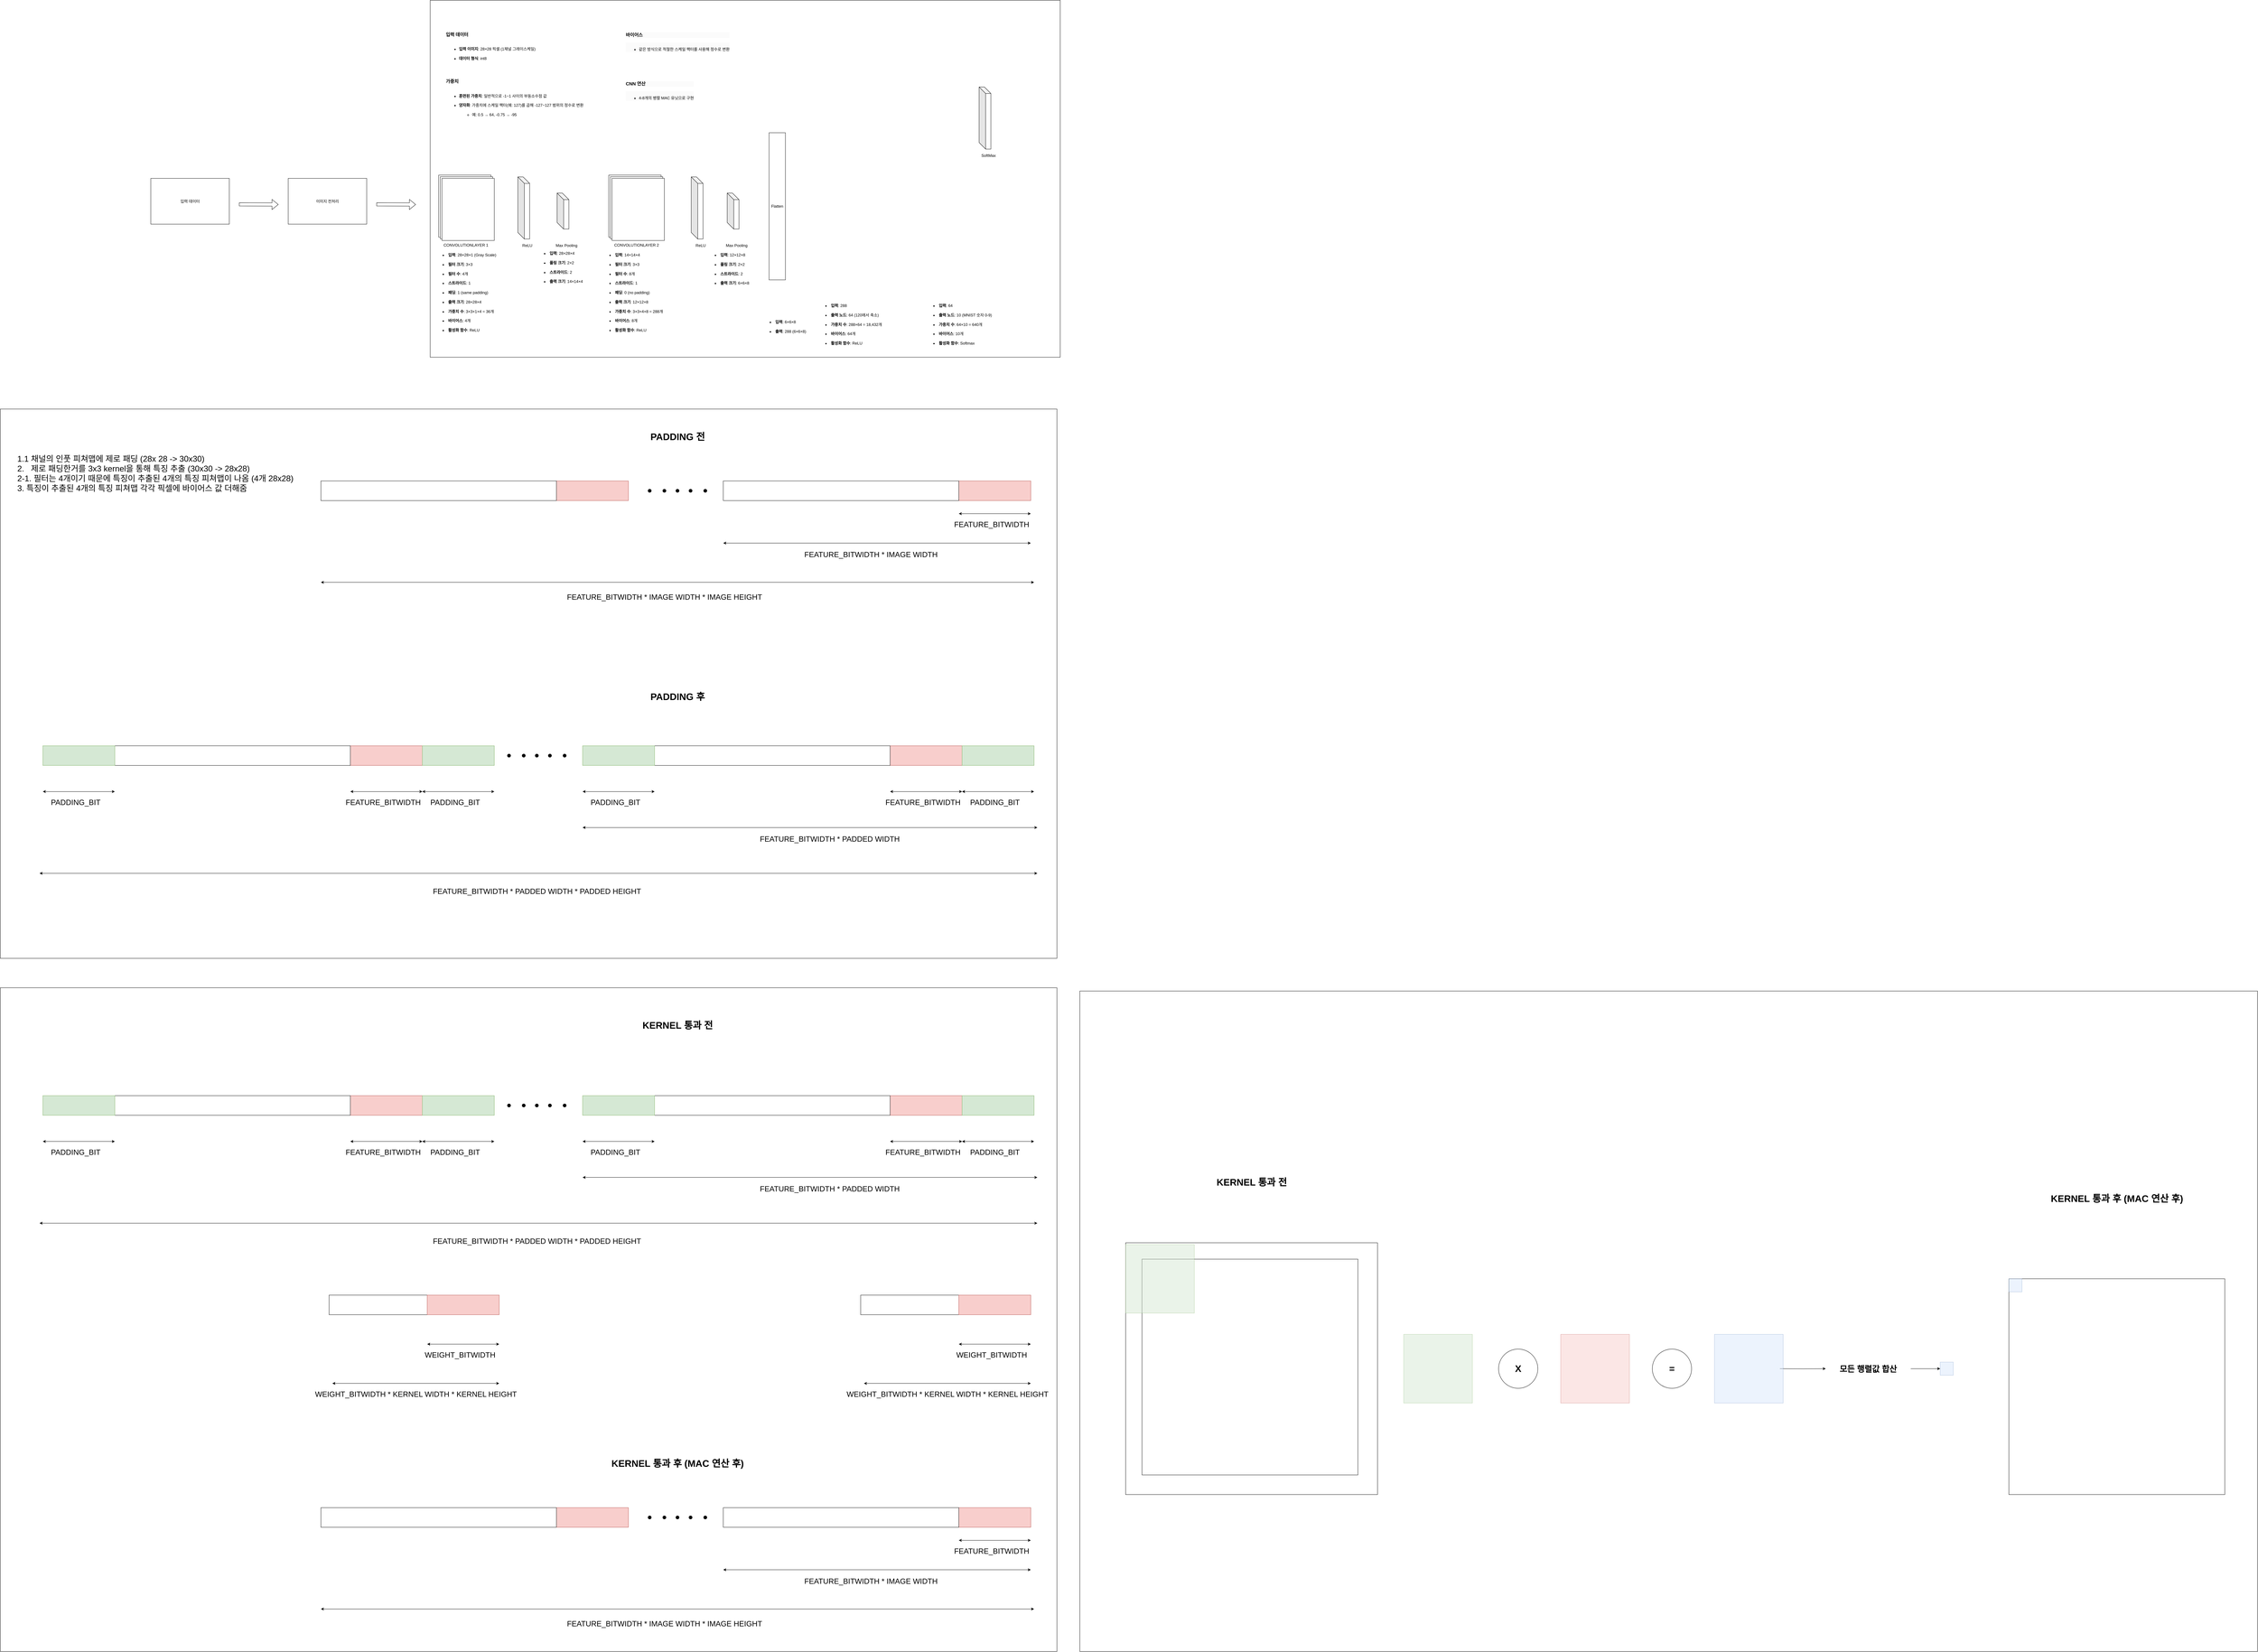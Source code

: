 <mxfile version="25.0.2">
  <diagram name="Page-1" id="093dSSntu1j6RhsCxNYZ">
    <mxGraphModel dx="-2520" dy="-1250" grid="1" gridSize="10" guides="1" tooltips="1" connect="1" arrows="1" fold="1" page="1" pageScale="1" pageWidth="850" pageHeight="1100" math="0" shadow="0">
      <root>
        <mxCell id="0" />
        <mxCell id="1" parent="0" />
        <mxCell id="ib-3SfKbLwfG-_x5PADm-135" value="" style="rounded=0;whiteSpace=wrap;html=1;" parent="1" vertex="1">
          <mxGeometry x="6470" y="6590" width="3230" height="2030" as="geometry" />
        </mxCell>
        <mxCell id="ib-3SfKbLwfG-_x5PADm-85" value="" style="rounded=0;whiteSpace=wrap;html=1;" parent="1" vertex="1">
          <mxGeometry x="9770" y="6600" width="3600" height="2020" as="geometry" />
        </mxCell>
        <mxCell id="ib-3SfKbLwfG-_x5PADm-63" value="" style="rounded=0;whiteSpace=wrap;html=1;" parent="1" vertex="1">
          <mxGeometry x="9910" y="7370" width="770" height="770" as="geometry" />
        </mxCell>
        <mxCell id="ib-3SfKbLwfG-_x5PADm-58" value="" style="rounded=0;whiteSpace=wrap;html=1;" parent="1" vertex="1">
          <mxGeometry x="6470" y="4820" width="3230" height="1680" as="geometry" />
        </mxCell>
        <mxCell id="MyXXM6wKa5X1oABOJZfT-1" value="" style="rounded=0;whiteSpace=wrap;html=1;" parent="1" vertex="1">
          <mxGeometry x="7784" y="3570" width="1926" height="1091.5" as="geometry" />
        </mxCell>
        <mxCell id="MyXXM6wKa5X1oABOJZfT-2" value="입력 데이터" style="rounded=0;whiteSpace=wrap;html=1;" parent="1" vertex="1">
          <mxGeometry x="6930" y="4114.5" width="240" height="140" as="geometry" />
        </mxCell>
        <mxCell id="MyXXM6wKa5X1oABOJZfT-3" value="" style="shape=flexArrow;endArrow=classic;html=1;rounded=0;" parent="1" edge="1">
          <mxGeometry width="50" height="50" relative="1" as="geometry">
            <mxPoint x="7200" y="4194" as="sourcePoint" />
            <mxPoint x="7320" y="4194.5" as="targetPoint" />
          </mxGeometry>
        </mxCell>
        <mxCell id="MyXXM6wKa5X1oABOJZfT-4" value="이미지 전처리" style="rounded=0;whiteSpace=wrap;html=1;" parent="1" vertex="1">
          <mxGeometry x="7350" y="4114.5" width="240" height="140" as="geometry" />
        </mxCell>
        <mxCell id="MyXXM6wKa5X1oABOJZfT-5" value="" style="shape=flexArrow;endArrow=classic;html=1;rounded=0;" parent="1" edge="1">
          <mxGeometry width="50" height="50" relative="1" as="geometry">
            <mxPoint x="7620" y="4194" as="sourcePoint" />
            <mxPoint x="7740" y="4194.5" as="targetPoint" />
          </mxGeometry>
        </mxCell>
        <mxCell id="MyXXM6wKa5X1oABOJZfT-6" value="CONVOLUTIONLAYER 1&amp;nbsp;" style="verticalLabelPosition=bottom;verticalAlign=top;html=1;shape=mxgraph.basic.layered_rect;dx=10;outlineConnect=0;whiteSpace=wrap;direction=west;" parent="1" vertex="1">
          <mxGeometry x="7810" y="4104.5" width="170" height="200" as="geometry" />
        </mxCell>
        <mxCell id="MyXXM6wKa5X1oABOJZfT-7" value="" style="shape=cube;whiteSpace=wrap;html=1;boundedLbl=1;backgroundOutline=1;darkOpacity=0.05;darkOpacity2=0.1;" parent="1" vertex="1">
          <mxGeometry x="8172" y="4159.5" width="36" height="110" as="geometry" />
        </mxCell>
        <mxCell id="MyXXM6wKa5X1oABOJZfT-8" value="Max Pooling" style="text;html=1;align=center;verticalAlign=middle;whiteSpace=wrap;rounded=0;" parent="1" vertex="1">
          <mxGeometry x="8160" y="4304.5" width="82" height="30" as="geometry" />
        </mxCell>
        <mxCell id="MyXXM6wKa5X1oABOJZfT-9" value="CONVOLUTIONLAYER 2" style="verticalLabelPosition=bottom;verticalAlign=top;html=1;shape=mxgraph.basic.layered_rect;dx=10;outlineConnect=0;whiteSpace=wrap;direction=west;" parent="1" vertex="1">
          <mxGeometry x="8330" y="4104.5" width="170" height="200" as="geometry" />
        </mxCell>
        <mxCell id="MyXXM6wKa5X1oABOJZfT-10" value="" style="shape=cube;whiteSpace=wrap;html=1;boundedLbl=1;backgroundOutline=1;darkOpacity=0.05;darkOpacity2=0.1;" parent="1" vertex="1">
          <mxGeometry x="8692" y="4159.5" width="36" height="110" as="geometry" />
        </mxCell>
        <mxCell id="MyXXM6wKa5X1oABOJZfT-11" value="Max Pooling" style="text;html=1;align=center;verticalAlign=middle;whiteSpace=wrap;rounded=0;" parent="1" vertex="1">
          <mxGeometry x="8680" y="4304.5" width="82" height="30" as="geometry" />
        </mxCell>
        <mxCell id="MyXXM6wKa5X1oABOJZfT-12" value="Flatten" style="rounded=0;whiteSpace=wrap;html=1;" parent="1" vertex="1">
          <mxGeometry x="8820" y="3975" width="50" height="450" as="geometry" />
        </mxCell>
        <mxCell id="MyXXM6wKa5X1oABOJZfT-13" value="" style="shape=cube;whiteSpace=wrap;html=1;boundedLbl=1;backgroundOutline=1;darkOpacity=0.05;darkOpacity2=0.1;" parent="1" vertex="1">
          <mxGeometry x="8052" y="4110" width="36" height="190" as="geometry" />
        </mxCell>
        <mxCell id="MyXXM6wKa5X1oABOJZfT-14" value="ReLU" style="text;html=1;align=center;verticalAlign=middle;whiteSpace=wrap;rounded=0;" parent="1" vertex="1">
          <mxGeometry x="8040" y="4304.5" width="82" height="30" as="geometry" />
        </mxCell>
        <mxCell id="MyXXM6wKa5X1oABOJZfT-15" value="" style="shape=cube;whiteSpace=wrap;html=1;boundedLbl=1;backgroundOutline=1;darkOpacity=0.05;darkOpacity2=0.1;" parent="1" vertex="1">
          <mxGeometry x="8582" y="4110" width="36" height="190" as="geometry" />
        </mxCell>
        <mxCell id="MyXXM6wKa5X1oABOJZfT-16" value="ReLU" style="text;html=1;align=center;verticalAlign=middle;whiteSpace=wrap;rounded=0;" parent="1" vertex="1">
          <mxGeometry x="8570" y="4304.5" width="82" height="30" as="geometry" />
        </mxCell>
        <mxCell id="MyXXM6wKa5X1oABOJZfT-17" value="" style="group" parent="1" vertex="1" connectable="0">
          <mxGeometry x="8950" y="3987" width="390.97" height="450" as="geometry" />
        </mxCell>
        <mxCell id="MyXXM6wKa5X1oABOJZfT-18" value="" style="shape=image;verticalLabelPosition=bottom;labelBackgroundColor=default;verticalAlign=top;aspect=fixed;imageAspect=0;image=https://i.sstatic.net/KvzJc.png;clipPath=inset(5.33% 47.36% 0% 0%);" parent="MyXXM6wKa5X1oABOJZfT-17" vertex="1">
          <mxGeometry width="217.593" height="443" as="geometry" />
        </mxCell>
        <mxCell id="MyXXM6wKa5X1oABOJZfT-19" value="" style="rounded=0;whiteSpace=wrap;html=1;strokeColor=none;" parent="MyXXM6wKa5X1oABOJZfT-17" vertex="1">
          <mxGeometry x="70" y="390" width="120" height="60" as="geometry" />
        </mxCell>
        <mxCell id="MyXXM6wKa5X1oABOJZfT-20" value="" style="rounded=0;whiteSpace=wrap;html=1;strokeColor=none;" parent="MyXXM6wKa5X1oABOJZfT-17" vertex="1">
          <mxGeometry x="210" y="343" width="120" height="60" as="geometry" />
        </mxCell>
        <mxCell id="MyXXM6wKa5X1oABOJZfT-21" value="&lt;li class=&quot;whitespace-normal break-words&quot;&gt;&lt;strong&gt;입력&lt;/strong&gt;: 28×28×1 (Gray Scale)&lt;/li&gt;&lt;br&gt;&lt;li class=&quot;whitespace-normal break-words&quot;&gt;&lt;strong&gt;필터 크기&lt;/strong&gt;: 3×3&amp;nbsp;&lt;/li&gt;&lt;br&gt;&lt;li class=&quot;whitespace-normal break-words&quot;&gt;&lt;strong&gt;필터 수&lt;/strong&gt;: 4개&amp;nbsp;&lt;/li&gt;&lt;br&gt;&lt;li class=&quot;whitespace-normal break-words&quot;&gt;&lt;strong&gt;스트라이드&lt;/strong&gt;: 1&lt;/li&gt;&lt;br&gt;&lt;li class=&quot;whitespace-normal break-words&quot;&gt;&lt;strong&gt;패딩&lt;/strong&gt;: 1 (same padding)&lt;/li&gt;&lt;br&gt;&lt;li class=&quot;whitespace-normal break-words&quot;&gt;&lt;strong&gt;출력 크기&lt;/strong&gt;: 28×28×4&lt;/li&gt;&lt;br&gt;&lt;li class=&quot;whitespace-normal break-words&quot;&gt;&lt;strong&gt;가중치 수&lt;/strong&gt;: 3×3×1×4 = 36개&lt;/li&gt;&lt;br&gt;&lt;li class=&quot;whitespace-normal break-words&quot;&gt;&lt;strong&gt;바이어스&lt;/strong&gt;: 4개&lt;/li&gt;&lt;br&gt;&lt;li class=&quot;whitespace-normal break-words&quot;&gt;&lt;strong&gt;활성화 함수&lt;/strong&gt;: ReLU&lt;/li&gt;" style="text;whiteSpace=wrap;html=1;" parent="1" vertex="1">
          <mxGeometry x="7820" y="4334.5" width="220" height="270" as="geometry" />
        </mxCell>
        <mxCell id="MyXXM6wKa5X1oABOJZfT-22" value="&lt;li class=&quot;whitespace-normal break-words&quot;&gt;&lt;strong&gt;입력&lt;/strong&gt;: 28×28×4&lt;/li&gt;&#xa;&lt;li class=&quot;whitespace-normal break-words&quot;&gt;&lt;strong&gt;풀링 크기&lt;/strong&gt;: 2×2&lt;/li&gt;&#xa;&lt;li class=&quot;whitespace-normal break-words&quot;&gt;&lt;strong&gt;스트라이드&lt;/strong&gt;: 2&lt;/li&gt;&#xa;&lt;li class=&quot;whitespace-normal break-words&quot;&gt;&lt;strong&gt;출력 크기&lt;/strong&gt;: 14×14×4&lt;/li&gt;" style="text;whiteSpace=wrap;html=1;" parent="1" vertex="1">
          <mxGeometry x="8130" y="4330" width="160" height="120" as="geometry" />
        </mxCell>
        <mxCell id="MyXXM6wKa5X1oABOJZfT-23" value="&lt;li class=&quot;whitespace-normal break-words&quot;&gt;&lt;strong&gt;입력&lt;/strong&gt;: 14×14×4&lt;/li&gt;&lt;br&gt;&lt;li class=&quot;whitespace-normal break-words&quot;&gt;&lt;strong&gt;필터 크기&lt;/strong&gt;: 3×3&lt;/li&gt;&lt;br&gt;&lt;li class=&quot;whitespace-normal break-words&quot;&gt;&lt;strong&gt;필터 수&lt;/strong&gt;: 8개&lt;/li&gt;&lt;br&gt;&lt;li class=&quot;whitespace-normal break-words&quot;&gt;&lt;strong&gt;스트라이드&lt;/strong&gt;: 1&lt;/li&gt;&lt;br&gt;&lt;li class=&quot;whitespace-normal break-words&quot;&gt;&lt;strong&gt;패딩&lt;/strong&gt;: 0 (no padding)&lt;/li&gt;&lt;br&gt;&lt;li class=&quot;whitespace-normal break-words&quot;&gt;&lt;strong&gt;출력 크기&lt;/strong&gt;: 12×12×8&lt;/li&gt;&lt;br&gt;&lt;li class=&quot;whitespace-normal break-words&quot;&gt;&lt;strong&gt;가중치 수&lt;/strong&gt;: 3×3×4×8 = 288개&lt;/li&gt;&lt;br&gt;&lt;li class=&quot;whitespace-normal break-words&quot;&gt;&lt;strong&gt;바이어스&lt;/strong&gt;: 8개&lt;/li&gt;&lt;br&gt;&lt;li class=&quot;whitespace-normal break-words&quot;&gt;&lt;strong&gt;활성화 함수&lt;/strong&gt;: ReLU&lt;/li&gt;" style="text;whiteSpace=wrap;html=1;" parent="1" vertex="1">
          <mxGeometry x="8330" y="4334.5" width="220" height="270" as="geometry" />
        </mxCell>
        <mxCell id="MyXXM6wKa5X1oABOJZfT-24" value="&lt;li class=&quot;whitespace-normal break-words&quot;&gt;&lt;strong&gt;입력&lt;/strong&gt;: 12×12×8&lt;/li&gt;&#xa;&lt;li class=&quot;whitespace-normal break-words&quot;&gt;&lt;strong&gt;풀링 크기&lt;/strong&gt;: 2×2&lt;/li&gt;&#xa;&lt;li class=&quot;whitespace-normal break-words&quot;&gt;&lt;strong&gt;스트라이드&lt;/strong&gt;: 2&lt;/li&gt;&#xa;&lt;li class=&quot;whitespace-normal break-words&quot;&gt;&lt;strong&gt;출력 크기&lt;/strong&gt;: 6×6×8&lt;/li&gt;" style="text;whiteSpace=wrap;html=1;" parent="1" vertex="1">
          <mxGeometry x="8652" y="4334.5" width="140" height="120" as="geometry" />
        </mxCell>
        <mxCell id="MyXXM6wKa5X1oABOJZfT-25" value="&lt;li class=&quot;whitespace-normal break-words&quot;&gt;&lt;strong&gt;입력&lt;/strong&gt;: 6×6×8&lt;/li&gt;&#xa;&lt;li class=&quot;whitespace-normal break-words&quot;&gt;&lt;strong&gt;출력&lt;/strong&gt;: 288 (6×6×8)&lt;/li&gt;" style="text;whiteSpace=wrap;html=1;" parent="1" vertex="1">
          <mxGeometry x="8820" y="4540" width="150" height="70" as="geometry" />
        </mxCell>
        <mxCell id="MyXXM6wKa5X1oABOJZfT-26" value="&lt;li class=&quot;whitespace-normal break-words&quot;&gt;&lt;strong&gt;입력&lt;/strong&gt;: 288&lt;/li&gt;&#xa;&lt;li class=&quot;whitespace-normal break-words&quot;&gt;&lt;strong&gt;출력 노드&lt;/strong&gt;: 64 (120에서 축소)&lt;/li&gt;&#xa;&lt;li class=&quot;whitespace-normal break-words&quot;&gt;&lt;strong&gt;가중치 수&lt;/strong&gt;: 288×64 = 18,432개&lt;/li&gt;&#xa;&lt;li class=&quot;whitespace-normal break-words&quot;&gt;&lt;strong&gt;바이어스&lt;/strong&gt;: 64개&lt;/li&gt;&#xa;&lt;li class=&quot;whitespace-normal break-words&quot;&gt;&lt;strong&gt;활성화 함수&lt;/strong&gt;: ReLU&lt;/li&gt;" style="text;whiteSpace=wrap;html=1;" parent="1" vertex="1">
          <mxGeometry x="8990" y="4490" width="210" height="150" as="geometry" />
        </mxCell>
        <mxCell id="MyXXM6wKa5X1oABOJZfT-27" value="" style="group" parent="1" vertex="1" connectable="0">
          <mxGeometry x="9330" y="3987" width="390.97" height="450" as="geometry" />
        </mxCell>
        <mxCell id="MyXXM6wKa5X1oABOJZfT-28" value="" style="shape=image;verticalLabelPosition=bottom;labelBackgroundColor=default;verticalAlign=top;aspect=fixed;imageAspect=0;image=https://i.sstatic.net/KvzJc.png;clipPath=inset(5.67% 0% 0% 43.21%);" parent="MyXXM6wKa5X1oABOJZfT-27" vertex="1">
          <mxGeometry width="235.597" height="443" as="geometry" />
        </mxCell>
        <mxCell id="MyXXM6wKa5X1oABOJZfT-29" value="" style="rounded=0;whiteSpace=wrap;html=1;strokeColor=none;" parent="MyXXM6wKa5X1oABOJZfT-27" vertex="1">
          <mxGeometry x="-10" y="390" width="120" height="60" as="geometry" />
        </mxCell>
        <mxCell id="MyXXM6wKa5X1oABOJZfT-30" value="" style="rounded=0;whiteSpace=wrap;html=1;strokeColor=none;" parent="MyXXM6wKa5X1oABOJZfT-27" vertex="1">
          <mxGeometry x="210" y="343" width="120" height="60" as="geometry" />
        </mxCell>
        <mxCell id="MyXXM6wKa5X1oABOJZfT-31" value="" style="rounded=0;whiteSpace=wrap;html=1;strokeColor=none;" parent="MyXXM6wKa5X1oABOJZfT-27" vertex="1">
          <mxGeometry x="30" y="343" width="120" height="60" as="geometry" />
        </mxCell>
        <mxCell id="MyXXM6wKa5X1oABOJZfT-32" value="&lt;li class=&quot;whitespace-normal break-words&quot;&gt;&lt;strong&gt;입력&lt;/strong&gt;: 64&lt;/li&gt;&#xa;&lt;li class=&quot;whitespace-normal break-words&quot;&gt;&lt;strong&gt;출력 노드&lt;/strong&gt;: 10 (MNIST 숫자 0-9)&lt;/li&gt;&#xa;&lt;li class=&quot;whitespace-normal break-words&quot;&gt;&lt;strong&gt;가중치 수&lt;/strong&gt;: 64×10 = 640개&lt;/li&gt;&#xa;&lt;li class=&quot;whitespace-normal break-words&quot;&gt;&lt;strong&gt;바이어스&lt;/strong&gt;: 10개&lt;/li&gt;&#xa;&lt;li class=&quot;whitespace-normal break-words&quot;&gt;&lt;strong&gt;활성화 함수&lt;/strong&gt;: Softmax&lt;/li&gt;" style="text;whiteSpace=wrap;html=1;" parent="1" vertex="1">
          <mxGeometry x="9320" y="4490" width="220" height="150" as="geometry" />
        </mxCell>
        <mxCell id="MyXXM6wKa5X1oABOJZfT-33" value="&lt;h3 class=&quot;text-lg font-bold text-text-200 mt-1 -mb-1.5&quot;&gt;입력 데이터&lt;/h3&gt;&lt;ul class=&quot;[&amp;amp;:not(:last-child)_ul]:pb-1 [&amp;amp;:not(:last-child)_ol]:pb-1 list-disc space-y-1.5 pl-7&quot; depth=&quot;0&quot;&gt;&lt;br&gt;&lt;li class=&quot;whitespace-normal break-words&quot;&gt;&lt;strong&gt;입력 이미지&lt;/strong&gt;: 28×28 픽셀 (1채널 그레이스케일)&lt;/li&gt;&lt;br&gt;&lt;li class=&quot;whitespace-normal break-words&quot;&gt;&lt;strong&gt;데이터 형식&lt;/strong&gt;: int8&lt;/li&gt;&lt;br&gt;&lt;/ul&gt;&lt;br&gt;&lt;h3 class=&quot;text-lg font-bold text-text-200 mt-1 -mb-1.5&quot;&gt;가중치&lt;/h3&gt;&lt;ul class=&quot;[&amp;amp;:not(:last-child)_ul]:pb-1 [&amp;amp;:not(:last-child)_ol]:pb-1 list-disc space-y-1.5 pl-7&quot; depth=&quot;0&quot;&gt;&lt;br&gt;&lt;li class=&quot;whitespace-normal break-words&quot;&gt;&lt;strong&gt;훈련된 가중치&lt;/strong&gt;: 일반적으로 -1~1 사이의 부동소수점 값&lt;/li&gt;&lt;br&gt;&lt;li class=&quot;whitespace-normal break-words&quot;&gt;&lt;strong&gt;양자화&lt;/strong&gt;: 가중치에 스케일 팩터(예: 127)를 곱해 -127~127 범위의 정수로 변환&lt;br&gt;&lt;ul class=&quot;[&amp;amp;:not(:last-child)_ul]:pb-1 [&amp;amp;:not(:last-child)_ol]:pb-1 list-disc space-y-1.5 pl-7&quot; depth=&quot;1&quot;&gt;&lt;br&gt;&lt;li class=&quot;whitespace-normal break-words&quot;&gt;예: 0.5 → 64, -0.75 → -95&lt;/li&gt;&lt;br&gt;&lt;/ul&gt;&lt;br&gt;&lt;/li&gt;&lt;br&gt;&lt;/ul&gt;&lt;br&gt;&lt;h3 class=&quot;text-lg font-bold text-text-200 mt-1 -mb-1.5&quot;&gt;&lt;br&gt;&lt;/h3&gt;" style="text;whiteSpace=wrap;html=1;" parent="1" vertex="1">
          <mxGeometry x="7830" y="3645.75" width="480" height="590" as="geometry" />
        </mxCell>
        <mxCell id="MyXXM6wKa5X1oABOJZfT-34" value="&lt;h3 class=&quot;text-lg font-bold text-text-200 mt-1 -mb-1.5&quot; style=&quot;forced-color-adjust: none; color: rgb(0, 0, 0); font-family: Helvetica; font-style: normal; font-variant-ligatures: normal; font-variant-caps: normal; letter-spacing: normal; orphans: 2; text-align: left; text-indent: 0px; text-transform: none; widows: 2; word-spacing: 0px; -webkit-text-stroke-width: 0px; white-space: normal; background-color: rgb(251, 251, 251); text-decoration-thickness: initial; text-decoration-style: initial; text-decoration-color: initial;&quot;&gt;바이어스&lt;/h3&gt;&lt;ul depth=&quot;0&quot; class=&quot;[&amp;amp;:not(:last-child)_ul]:pb-1 [&amp;amp;:not(:last-child)_ol]:pb-1 list-disc space-y-1.5 pl-7&quot; style=&quot;forced-color-adjust: none; color: rgb(0, 0, 0); font-family: Helvetica; font-size: 12px; font-style: normal; font-variant-ligatures: normal; font-variant-caps: normal; font-weight: 400; letter-spacing: normal; orphans: 2; text-align: left; text-indent: 0px; text-transform: none; widows: 2; word-spacing: 0px; -webkit-text-stroke-width: 0px; white-space: normal; background-color: rgb(251, 251, 251); text-decoration-thickness: initial; text-decoration-style: initial; text-decoration-color: initial;&quot;&gt;&lt;br style=&quot;forced-color-adjust: none;&quot;&gt;&lt;li class=&quot;whitespace-normal break-words&quot; style=&quot;forced-color-adjust: none;&quot;&gt;같은 방식으로 적절한 스케일 팩터를 사용해 정수로 변환&lt;/li&gt;&lt;/ul&gt;" style="text;whiteSpace=wrap;html=1;" parent="1" vertex="1">
          <mxGeometry x="8380" y="3647.25" width="370" height="140" as="geometry" />
        </mxCell>
        <mxCell id="MyXXM6wKa5X1oABOJZfT-35" value="&lt;h3 class=&quot;text-lg font-bold text-text-200 mt-1 -mb-1.5&quot; style=&quot;forced-color-adjust: none; color: rgb(0, 0, 0); font-family: Helvetica; font-style: normal; font-variant-ligatures: normal; font-variant-caps: normal; letter-spacing: normal; orphans: 2; text-align: left; text-indent: 0px; text-transform: none; widows: 2; word-spacing: 0px; -webkit-text-stroke-width: 0px; white-space: normal; background-color: rgb(251, 251, 251); text-decoration-thickness: initial; text-decoration-style: initial; text-decoration-color: initial;&quot;&gt;CNN 연산&lt;/h3&gt;&lt;ul depth=&quot;0&quot; class=&quot;[&amp;amp;:not(:last-child)_ul]:pb-1 [&amp;amp;:not(:last-child)_ol]:pb-1 list-disc space-y-1.5 pl-7&quot; style=&quot;forced-color-adjust: none; color: rgb(0, 0, 0); font-family: Helvetica; font-size: 12px; font-style: normal; font-variant-ligatures: normal; font-variant-caps: normal; font-weight: 400; letter-spacing: normal; orphans: 2; text-align: left; text-indent: 0px; text-transform: none; widows: 2; word-spacing: 0px; -webkit-text-stroke-width: 0px; white-space: normal; background-color: rgb(251, 251, 251); text-decoration-thickness: initial; text-decoration-style: initial; text-decoration-color: initial;&quot;&gt;&lt;br style=&quot;forced-color-adjust: none;&quot;&gt;&lt;li class=&quot;whitespace-normal break-words&quot; style=&quot;forced-color-adjust: none;&quot;&gt;4-8개의 병렬 MAC 유닛으로 구현&lt;/li&gt;&lt;/ul&gt;" style="text;whiteSpace=wrap;html=1;" parent="1" vertex="1">
          <mxGeometry x="8380" y="3795.75" width="370" height="140" as="geometry" />
        </mxCell>
        <mxCell id="MyXXM6wKa5X1oABOJZfT-36" value="" style="shape=cube;whiteSpace=wrap;html=1;boundedLbl=1;backgroundOutline=1;darkOpacity=0.05;darkOpacity2=0.1;" parent="1" vertex="1">
          <mxGeometry x="9462" y="3835" width="36" height="190" as="geometry" />
        </mxCell>
        <mxCell id="MyXXM6wKa5X1oABOJZfT-37" value="SoftMax" style="text;html=1;align=center;verticalAlign=middle;whiteSpace=wrap;rounded=0;" parent="1" vertex="1">
          <mxGeometry x="9450" y="4029.5" width="82" height="30" as="geometry" />
        </mxCell>
        <mxCell id="ib-3SfKbLwfG-_x5PADm-1" value="" style="rounded=0;whiteSpace=wrap;html=1;fillColor=#f8cecc;strokeColor=#b85450;fontSize=17;" parent="1" vertex="1">
          <mxGeometry x="9400" y="5040" width="220" height="60" as="geometry" />
        </mxCell>
        <mxCell id="ib-3SfKbLwfG-_x5PADm-3" value="" style="rounded=0;whiteSpace=wrap;html=1;fontSize=17;" parent="1" vertex="1">
          <mxGeometry x="8680" y="5040" width="720" height="60" as="geometry" />
        </mxCell>
        <mxCell id="ib-3SfKbLwfG-_x5PADm-4" value="" style="endArrow=classic;startArrow=classic;html=1;rounded=0;fontSize=23;" parent="1" edge="1">
          <mxGeometry width="50" height="50" relative="1" as="geometry">
            <mxPoint x="9400" y="5140" as="sourcePoint" />
            <mxPoint x="9620" y="5140" as="targetPoint" />
          </mxGeometry>
        </mxCell>
        <mxCell id="ib-3SfKbLwfG-_x5PADm-6" value="FEATURE_BITWIDTH" style="text;html=1;align=center;verticalAlign=middle;resizable=0;points=[];autosize=1;strokeColor=none;fillColor=none;fontSize=23;" parent="1" vertex="1">
          <mxGeometry x="9375" y="5153" width="250" height="40" as="geometry" />
        </mxCell>
        <mxCell id="ib-3SfKbLwfG-_x5PADm-7" value="" style="endArrow=classic;startArrow=classic;html=1;rounded=0;fontSize=23;" parent="1" edge="1">
          <mxGeometry width="50" height="50" relative="1" as="geometry">
            <mxPoint x="8680" y="5230" as="sourcePoint" />
            <mxPoint x="9620" y="5230" as="targetPoint" />
          </mxGeometry>
        </mxCell>
        <mxCell id="ib-3SfKbLwfG-_x5PADm-8" value="FEATURE_BITWIDTH * IMAGE WIDTH" style="text;html=1;align=center;verticalAlign=middle;resizable=0;points=[];autosize=1;strokeColor=none;fillColor=none;fontSize=23;" parent="1" vertex="1">
          <mxGeometry x="8916" y="5245" width="430" height="40" as="geometry" />
        </mxCell>
        <mxCell id="ib-3SfKbLwfG-_x5PADm-11" value="" style="rounded=0;whiteSpace=wrap;html=1;fillColor=#f8cecc;strokeColor=#b85450;fontSize=17;" parent="1" vertex="1">
          <mxGeometry x="8170" y="5040" width="220" height="60" as="geometry" />
        </mxCell>
        <mxCell id="ib-3SfKbLwfG-_x5PADm-12" value="" style="rounded=0;whiteSpace=wrap;html=1;fontSize=17;" parent="1" vertex="1">
          <mxGeometry x="7450" y="5040" width="720" height="60" as="geometry" />
        </mxCell>
        <mxCell id="ib-3SfKbLwfG-_x5PADm-21" value="" style="group;fillColor=default;fontSize=17;" parent="1" vertex="1" connectable="0">
          <mxGeometry x="8450" y="5065" width="180" height="10" as="geometry" />
        </mxCell>
        <mxCell id="ib-3SfKbLwfG-_x5PADm-13" value="" style="ellipse;whiteSpace=wrap;html=1;aspect=fixed;fillColor=#000000;fontSize=17;" parent="ib-3SfKbLwfG-_x5PADm-21" vertex="1">
          <mxGeometry width="10" height="10" as="geometry" />
        </mxCell>
        <mxCell id="ib-3SfKbLwfG-_x5PADm-14" value="" style="ellipse;whiteSpace=wrap;html=1;aspect=fixed;fillColor=#000000;fontSize=17;" parent="ib-3SfKbLwfG-_x5PADm-21" vertex="1">
          <mxGeometry x="45" width="10" height="10" as="geometry" />
        </mxCell>
        <mxCell id="ib-3SfKbLwfG-_x5PADm-15" value="" style="ellipse;whiteSpace=wrap;html=1;aspect=fixed;fillColor=#000000;fontSize=17;" parent="ib-3SfKbLwfG-_x5PADm-21" vertex="1">
          <mxGeometry x="85" width="10" height="10" as="geometry" />
        </mxCell>
        <mxCell id="ib-3SfKbLwfG-_x5PADm-18" value="" style="ellipse;whiteSpace=wrap;html=1;aspect=fixed;fillColor=#000000;fontSize=17;" parent="ib-3SfKbLwfG-_x5PADm-21" vertex="1">
          <mxGeometry x="125" width="10" height="10" as="geometry" />
        </mxCell>
        <mxCell id="ib-3SfKbLwfG-_x5PADm-19" value="" style="ellipse;whiteSpace=wrap;html=1;aspect=fixed;fillColor=#000000;fontSize=17;" parent="ib-3SfKbLwfG-_x5PADm-21" vertex="1">
          <mxGeometry x="170" width="10" height="10" as="geometry" />
        </mxCell>
        <mxCell id="ib-3SfKbLwfG-_x5PADm-22" value="" style="endArrow=classic;startArrow=classic;html=1;rounded=0;fontSize=23;" parent="1" edge="1">
          <mxGeometry width="50" height="50" relative="1" as="geometry">
            <mxPoint x="7450" y="5350" as="sourcePoint" />
            <mxPoint x="9630" y="5350" as="targetPoint" />
          </mxGeometry>
        </mxCell>
        <mxCell id="ib-3SfKbLwfG-_x5PADm-23" value="FEATURE_BITWIDTH * IMAGE WIDTH * IMAGE HEIGHT" style="text;html=1;align=center;verticalAlign=middle;resizable=0;points=[];autosize=1;strokeColor=none;fillColor=none;fontSize=23;" parent="1" vertex="1">
          <mxGeometry x="8190" y="5375" width="620" height="40" as="geometry" />
        </mxCell>
        <mxCell id="ib-3SfKbLwfG-_x5PADm-24" value="" style="rounded=0;whiteSpace=wrap;html=1;fillColor=#f8cecc;strokeColor=#b85450;fontSize=23;" parent="1" vertex="1">
          <mxGeometry x="9190" y="5850" width="220" height="60" as="geometry" />
        </mxCell>
        <mxCell id="ib-3SfKbLwfG-_x5PADm-25" value="" style="rounded=0;whiteSpace=wrap;html=1;fontSize=23;" parent="1" vertex="1">
          <mxGeometry x="8470" y="5850" width="720" height="60" as="geometry" />
        </mxCell>
        <mxCell id="ib-3SfKbLwfG-_x5PADm-28" value="" style="group;fillColor=default;fontSize=23;" parent="1" vertex="1" connectable="0">
          <mxGeometry x="8020" y="5875" width="180" height="10" as="geometry" />
        </mxCell>
        <mxCell id="ib-3SfKbLwfG-_x5PADm-29" value="" style="ellipse;whiteSpace=wrap;html=1;aspect=fixed;fillColor=#000000;fontSize=23;" parent="ib-3SfKbLwfG-_x5PADm-28" vertex="1">
          <mxGeometry width="10" height="10" as="geometry" />
        </mxCell>
        <mxCell id="ib-3SfKbLwfG-_x5PADm-30" value="" style="ellipse;whiteSpace=wrap;html=1;aspect=fixed;fillColor=#000000;fontSize=23;" parent="ib-3SfKbLwfG-_x5PADm-28" vertex="1">
          <mxGeometry x="45" width="10" height="10" as="geometry" />
        </mxCell>
        <mxCell id="ib-3SfKbLwfG-_x5PADm-31" value="" style="ellipse;whiteSpace=wrap;html=1;aspect=fixed;fillColor=#000000;fontSize=23;" parent="ib-3SfKbLwfG-_x5PADm-28" vertex="1">
          <mxGeometry x="85" width="10" height="10" as="geometry" />
        </mxCell>
        <mxCell id="ib-3SfKbLwfG-_x5PADm-32" value="" style="ellipse;whiteSpace=wrap;html=1;aspect=fixed;fillColor=#000000;fontSize=23;" parent="ib-3SfKbLwfG-_x5PADm-28" vertex="1">
          <mxGeometry x="125" width="10" height="10" as="geometry" />
        </mxCell>
        <mxCell id="ib-3SfKbLwfG-_x5PADm-33" value="" style="ellipse;whiteSpace=wrap;html=1;aspect=fixed;fillColor=#000000;fontSize=23;" parent="ib-3SfKbLwfG-_x5PADm-28" vertex="1">
          <mxGeometry x="170" width="10" height="10" as="geometry" />
        </mxCell>
        <mxCell id="ib-3SfKbLwfG-_x5PADm-34" value="" style="rounded=0;whiteSpace=wrap;html=1;fillColor=#d5e8d4;strokeColor=#82b366;fontSize=23;" parent="1" vertex="1">
          <mxGeometry x="9410" y="5850" width="220" height="60" as="geometry" />
        </mxCell>
        <mxCell id="ib-3SfKbLwfG-_x5PADm-35" value="" style="rounded=0;whiteSpace=wrap;html=1;fillColor=#d5e8d4;strokeColor=#82b366;fontSize=23;" parent="1" vertex="1">
          <mxGeometry x="8250" y="5850" width="220" height="60" as="geometry" />
        </mxCell>
        <mxCell id="ib-3SfKbLwfG-_x5PADm-38" value="" style="endArrow=classic;startArrow=classic;html=1;rounded=0;fontSize=23;" parent="1" edge="1">
          <mxGeometry width="50" height="50" relative="1" as="geometry">
            <mxPoint x="9410" y="5990" as="sourcePoint" />
            <mxPoint x="9630" y="5990" as="targetPoint" />
          </mxGeometry>
        </mxCell>
        <mxCell id="ib-3SfKbLwfG-_x5PADm-39" value="PADDING_BIT" style="text;html=1;align=center;verticalAlign=middle;resizable=0;points=[];autosize=1;strokeColor=none;fillColor=none;fontSize=23;" parent="1" vertex="1">
          <mxGeometry x="9420" y="6003" width="180" height="40" as="geometry" />
        </mxCell>
        <mxCell id="ib-3SfKbLwfG-_x5PADm-40" value="" style="endArrow=classic;startArrow=classic;html=1;rounded=0;fontSize=23;" parent="1" edge="1">
          <mxGeometry width="50" height="50" relative="1" as="geometry">
            <mxPoint x="9190" y="5990" as="sourcePoint" />
            <mxPoint x="9410" y="5990" as="targetPoint" />
          </mxGeometry>
        </mxCell>
        <mxCell id="ib-3SfKbLwfG-_x5PADm-41" value="FEATURE_BITWIDTH" style="text;html=1;align=center;verticalAlign=middle;resizable=0;points=[];autosize=1;strokeColor=none;fillColor=none;fontSize=23;" parent="1" vertex="1">
          <mxGeometry x="9165" y="6003" width="250" height="40" as="geometry" />
        </mxCell>
        <mxCell id="ib-3SfKbLwfG-_x5PADm-42" value="PADDING_BIT" style="text;html=1;align=center;verticalAlign=middle;resizable=0;points=[];autosize=1;strokeColor=none;fillColor=none;fontSize=23;" parent="1" vertex="1">
          <mxGeometry x="8260" y="6003" width="180" height="40" as="geometry" />
        </mxCell>
        <mxCell id="ib-3SfKbLwfG-_x5PADm-43" value="" style="endArrow=classic;startArrow=classic;html=1;rounded=0;fontSize=23;" parent="1" edge="1">
          <mxGeometry width="50" height="50" relative="1" as="geometry">
            <mxPoint x="8250" y="5990" as="sourcePoint" />
            <mxPoint x="8470" y="5990" as="targetPoint" />
          </mxGeometry>
        </mxCell>
        <mxCell id="ib-3SfKbLwfG-_x5PADm-44" value="" style="rounded=0;whiteSpace=wrap;html=1;fillColor=#f8cecc;strokeColor=#b85450;fontSize=23;" parent="1" vertex="1">
          <mxGeometry x="7540" y="5850" width="220" height="60" as="geometry" />
        </mxCell>
        <mxCell id="ib-3SfKbLwfG-_x5PADm-45" value="" style="rounded=0;whiteSpace=wrap;html=1;fontSize=23;" parent="1" vertex="1">
          <mxGeometry x="6820" y="5850" width="720" height="60" as="geometry" />
        </mxCell>
        <mxCell id="ib-3SfKbLwfG-_x5PADm-46" value="" style="rounded=0;whiteSpace=wrap;html=1;fillColor=#d5e8d4;strokeColor=#82b366;fontSize=23;" parent="1" vertex="1">
          <mxGeometry x="7760" y="5850" width="220" height="60" as="geometry" />
        </mxCell>
        <mxCell id="ib-3SfKbLwfG-_x5PADm-47" value="" style="rounded=0;whiteSpace=wrap;html=1;fillColor=#d5e8d4;strokeColor=#82b366;fontSize=23;" parent="1" vertex="1">
          <mxGeometry x="6600" y="5850" width="220" height="60" as="geometry" />
        </mxCell>
        <mxCell id="ib-3SfKbLwfG-_x5PADm-48" value="" style="endArrow=classic;startArrow=classic;html=1;rounded=0;fontSize=23;" parent="1" edge="1">
          <mxGeometry width="50" height="50" relative="1" as="geometry">
            <mxPoint x="7760" y="5990" as="sourcePoint" />
            <mxPoint x="7980" y="5990" as="targetPoint" />
          </mxGeometry>
        </mxCell>
        <mxCell id="ib-3SfKbLwfG-_x5PADm-49" value="PADDING_BIT" style="text;html=1;align=center;verticalAlign=middle;resizable=0;points=[];autosize=1;strokeColor=none;fillColor=none;fontSize=23;" parent="1" vertex="1">
          <mxGeometry x="7770" y="6003" width="180" height="40" as="geometry" />
        </mxCell>
        <mxCell id="ib-3SfKbLwfG-_x5PADm-50" value="" style="endArrow=classic;startArrow=classic;html=1;rounded=0;fontSize=23;" parent="1" edge="1">
          <mxGeometry width="50" height="50" relative="1" as="geometry">
            <mxPoint x="7540" y="5990" as="sourcePoint" />
            <mxPoint x="7760" y="5990" as="targetPoint" />
          </mxGeometry>
        </mxCell>
        <mxCell id="ib-3SfKbLwfG-_x5PADm-51" value="FEATURE_BITWIDTH" style="text;html=1;align=center;verticalAlign=middle;resizable=0;points=[];autosize=1;strokeColor=none;fillColor=none;fontSize=23;" parent="1" vertex="1">
          <mxGeometry x="7515" y="6003" width="250" height="40" as="geometry" />
        </mxCell>
        <mxCell id="ib-3SfKbLwfG-_x5PADm-52" value="PADDING_BIT" style="text;html=1;align=center;verticalAlign=middle;resizable=0;points=[];autosize=1;strokeColor=none;fillColor=none;fontSize=23;" parent="1" vertex="1">
          <mxGeometry x="6610" y="6003" width="180" height="40" as="geometry" />
        </mxCell>
        <mxCell id="ib-3SfKbLwfG-_x5PADm-53" value="" style="endArrow=classic;startArrow=classic;html=1;rounded=0;fontSize=23;" parent="1" edge="1">
          <mxGeometry width="50" height="50" relative="1" as="geometry">
            <mxPoint x="6600" y="5990" as="sourcePoint" />
            <mxPoint x="6820" y="5990" as="targetPoint" />
          </mxGeometry>
        </mxCell>
        <mxCell id="ib-3SfKbLwfG-_x5PADm-54" value="" style="endArrow=classic;startArrow=classic;html=1;rounded=0;fontSize=23;" parent="1" edge="1">
          <mxGeometry width="50" height="50" relative="1" as="geometry">
            <mxPoint x="8250" y="6100" as="sourcePoint" />
            <mxPoint x="9640" y="6100" as="targetPoint" />
          </mxGeometry>
        </mxCell>
        <mxCell id="ib-3SfKbLwfG-_x5PADm-55" value="FEATURE_BITWIDTH * PADDED WIDTH" style="text;html=1;align=center;verticalAlign=middle;resizable=0;points=[];autosize=1;strokeColor=none;fillColor=none;fontSize=23;" parent="1" vertex="1">
          <mxGeometry x="8780" y="6115" width="450" height="40" as="geometry" />
        </mxCell>
        <mxCell id="ib-3SfKbLwfG-_x5PADm-56" value="FEATURE_BITWIDTH * PADDED WIDTH * PADDED HEIGHT" style="text;html=1;align=center;verticalAlign=middle;resizable=0;points=[];autosize=1;strokeColor=none;fillColor=none;fontSize=23;" parent="1" vertex="1">
          <mxGeometry x="7780" y="6275" width="660" height="40" as="geometry" />
        </mxCell>
        <mxCell id="ib-3SfKbLwfG-_x5PADm-57" value="" style="endArrow=classic;startArrow=classic;html=1;rounded=0;fontSize=23;" parent="1" edge="1">
          <mxGeometry width="50" height="50" relative="1" as="geometry">
            <mxPoint x="6590" y="6240" as="sourcePoint" />
            <mxPoint x="9640" y="6240" as="targetPoint" />
          </mxGeometry>
        </mxCell>
        <mxCell id="ib-3SfKbLwfG-_x5PADm-59" value="&lt;span&gt;&lt;font&gt;PADDING 전&lt;/font&gt;&lt;/span&gt;" style="text;html=1;align=center;verticalAlign=middle;resizable=0;points=[];autosize=1;strokeColor=none;fillColor=none;fontSize=29;fontStyle=1" parent="1" vertex="1">
          <mxGeometry x="8445" y="4880" width="190" height="50" as="geometry" />
        </mxCell>
        <mxCell id="ib-3SfKbLwfG-_x5PADm-60" value="&lt;span&gt;&lt;font&gt;PADDING 후&lt;/font&gt;&lt;/span&gt;" style="text;html=1;align=center;verticalAlign=middle;resizable=0;points=[];autosize=1;strokeColor=none;fillColor=none;fontSize=29;fontStyle=1" parent="1" vertex="1">
          <mxGeometry x="8445" y="5675" width="190" height="50" as="geometry" />
        </mxCell>
        <mxCell id="ib-3SfKbLwfG-_x5PADm-61" value="" style="rounded=0;whiteSpace=wrap;html=1;" parent="1" vertex="1">
          <mxGeometry x="9960" y="7420" width="660" height="660" as="geometry" />
        </mxCell>
        <mxCell id="ib-3SfKbLwfG-_x5PADm-64" value="" style="rounded=0;whiteSpace=wrap;html=1;glass=0;opacity=50;fillColor=#d5e8d4;strokeColor=#82b366;" parent="1" vertex="1">
          <mxGeometry x="9910" y="7375" width="210" height="210" as="geometry" />
        </mxCell>
        <mxCell id="ib-3SfKbLwfG-_x5PADm-66" value="" style="rounded=0;whiteSpace=wrap;html=1;" parent="1" vertex="1">
          <mxGeometry x="12610" y="7480" width="660" height="660" as="geometry" />
        </mxCell>
        <mxCell id="ib-3SfKbLwfG-_x5PADm-79" value="" style="group" parent="1" vertex="1" connectable="0">
          <mxGeometry x="11700" y="7650" width="740" height="210" as="geometry" />
        </mxCell>
        <mxCell id="ib-3SfKbLwfG-_x5PADm-74" style="edgeStyle=orthogonalEdgeStyle;rounded=0;orthogonalLoop=1;jettySize=auto;html=1;entryX=0;entryY=0.5;entryDx=0;entryDy=0;" parent="ib-3SfKbLwfG-_x5PADm-79" target="ib-3SfKbLwfG-_x5PADm-72" edge="1">
          <mxGeometry relative="1" as="geometry">
            <mxPoint x="210" y="105" as="sourcePoint" />
          </mxGeometry>
        </mxCell>
        <mxCell id="ib-3SfKbLwfG-_x5PADm-76" style="edgeStyle=orthogonalEdgeStyle;rounded=0;orthogonalLoop=1;jettySize=auto;html=1;entryX=0;entryY=0.5;entryDx=0;entryDy=0;" parent="ib-3SfKbLwfG-_x5PADm-79" source="ib-3SfKbLwfG-_x5PADm-72" target="ib-3SfKbLwfG-_x5PADm-75" edge="1">
          <mxGeometry relative="1" as="geometry" />
        </mxCell>
        <mxCell id="ib-3SfKbLwfG-_x5PADm-72" value="&lt;span style=&quot;font-size: 25px;&quot;&gt;&lt;b&gt;모든 행렬값 합산&lt;/b&gt;&lt;/span&gt;" style="text;html=1;align=center;verticalAlign=middle;whiteSpace=wrap;rounded=0;" parent="ib-3SfKbLwfG-_x5PADm-79" vertex="1">
          <mxGeometry x="350" y="90" width="260" height="30" as="geometry" />
        </mxCell>
        <mxCell id="ib-3SfKbLwfG-_x5PADm-75" value="" style="rounded=0;whiteSpace=wrap;html=1;glass=0;opacity=50;fillColor=#dae8fc;strokeColor=#6c8ebf;" parent="ib-3SfKbLwfG-_x5PADm-79" vertex="1">
          <mxGeometry x="700" y="85" width="40" height="40" as="geometry" />
        </mxCell>
        <mxCell id="ib-3SfKbLwfG-_x5PADm-80" value="" style="group" parent="1" vertex="1" connectable="0">
          <mxGeometry x="10760" y="7650" width="1160" height="210" as="geometry" />
        </mxCell>
        <mxCell id="ib-3SfKbLwfG-_x5PADm-65" value="" style="rounded=0;whiteSpace=wrap;html=1;glass=0;opacity=50;fillColor=#f8cecc;strokeColor=#b85450;" parent="ib-3SfKbLwfG-_x5PADm-80" vertex="1">
          <mxGeometry x="480" width="210" height="210" as="geometry" />
        </mxCell>
        <mxCell id="ib-3SfKbLwfG-_x5PADm-67" value="&lt;span style=&quot;font-size: 29px;&quot;&gt;&lt;b&gt;X&lt;/b&gt;&lt;/span&gt;" style="ellipse;whiteSpace=wrap;html=1;aspect=fixed;" parent="ib-3SfKbLwfG-_x5PADm-80" vertex="1">
          <mxGeometry x="290" y="45" width="120" height="120" as="geometry" />
        </mxCell>
        <mxCell id="ib-3SfKbLwfG-_x5PADm-68" value="" style="rounded=0;whiteSpace=wrap;html=1;glass=0;opacity=50;fillColor=#d5e8d4;strokeColor=#82b366;" parent="ib-3SfKbLwfG-_x5PADm-80" vertex="1">
          <mxGeometry width="210" height="210" as="geometry" />
        </mxCell>
        <mxCell id="ib-3SfKbLwfG-_x5PADm-69" value="" style="rounded=0;whiteSpace=wrap;html=1;glass=0;opacity=50;fillColor=#dae8fc;strokeColor=#6c8ebf;" parent="ib-3SfKbLwfG-_x5PADm-80" vertex="1">
          <mxGeometry x="950" width="210" height="210" as="geometry" />
        </mxCell>
        <mxCell id="ib-3SfKbLwfG-_x5PADm-70" value="&lt;span style=&quot;font-size: 29px;&quot;&gt;&lt;b&gt;=&lt;/b&gt;&lt;/span&gt;" style="ellipse;whiteSpace=wrap;html=1;aspect=fixed;" parent="ib-3SfKbLwfG-_x5PADm-80" vertex="1">
          <mxGeometry x="760" y="45" width="120" height="120" as="geometry" />
        </mxCell>
        <mxCell id="ib-3SfKbLwfG-_x5PADm-81" value="" style="rounded=0;whiteSpace=wrap;html=1;glass=0;opacity=50;fillColor=#dae8fc;strokeColor=#6c8ebf;" parent="1" vertex="1">
          <mxGeometry x="12610" y="7480" width="40" height="40" as="geometry" />
        </mxCell>
        <mxCell id="ib-3SfKbLwfG-_x5PADm-86" value="" style="rounded=0;whiteSpace=wrap;html=1;fillColor=#f8cecc;strokeColor=#b85450;fontSize=17;" parent="1" vertex="1">
          <mxGeometry x="9400" y="8180" width="220" height="60" as="geometry" />
        </mxCell>
        <mxCell id="ib-3SfKbLwfG-_x5PADm-87" value="" style="rounded=0;whiteSpace=wrap;html=1;fontSize=17;" parent="1" vertex="1">
          <mxGeometry x="8680" y="8180" width="720" height="60" as="geometry" />
        </mxCell>
        <mxCell id="ib-3SfKbLwfG-_x5PADm-88" value="" style="endArrow=classic;startArrow=classic;html=1;rounded=0;fontSize=23;" parent="1" edge="1">
          <mxGeometry width="50" height="50" relative="1" as="geometry">
            <mxPoint x="9400" y="8280" as="sourcePoint" />
            <mxPoint x="9620" y="8280" as="targetPoint" />
          </mxGeometry>
        </mxCell>
        <mxCell id="ib-3SfKbLwfG-_x5PADm-89" value="FEATURE_BITWIDTH" style="text;html=1;align=center;verticalAlign=middle;resizable=0;points=[];autosize=1;strokeColor=none;fillColor=none;fontSize=23;" parent="1" vertex="1">
          <mxGeometry x="9375" y="8293" width="250" height="40" as="geometry" />
        </mxCell>
        <mxCell id="ib-3SfKbLwfG-_x5PADm-90" value="" style="endArrow=classic;startArrow=classic;html=1;rounded=0;fontSize=23;" parent="1" edge="1">
          <mxGeometry width="50" height="50" relative="1" as="geometry">
            <mxPoint x="8680" y="8370" as="sourcePoint" />
            <mxPoint x="9620" y="8370" as="targetPoint" />
          </mxGeometry>
        </mxCell>
        <mxCell id="ib-3SfKbLwfG-_x5PADm-91" value="FEATURE_BITWIDTH * IMAGE WIDTH" style="text;html=1;align=center;verticalAlign=middle;resizable=0;points=[];autosize=1;strokeColor=none;fillColor=none;fontSize=23;" parent="1" vertex="1">
          <mxGeometry x="8916" y="8385" width="430" height="40" as="geometry" />
        </mxCell>
        <mxCell id="ib-3SfKbLwfG-_x5PADm-92" value="" style="rounded=0;whiteSpace=wrap;html=1;fillColor=#f8cecc;strokeColor=#b85450;fontSize=17;" parent="1" vertex="1">
          <mxGeometry x="8170" y="8180" width="220" height="60" as="geometry" />
        </mxCell>
        <mxCell id="ib-3SfKbLwfG-_x5PADm-93" value="" style="rounded=0;whiteSpace=wrap;html=1;fontSize=17;" parent="1" vertex="1">
          <mxGeometry x="7450" y="8180" width="720" height="60" as="geometry" />
        </mxCell>
        <mxCell id="ib-3SfKbLwfG-_x5PADm-94" value="" style="group;fillColor=default;fontSize=17;" parent="1" vertex="1" connectable="0">
          <mxGeometry x="8450" y="8205" width="180" height="10" as="geometry" />
        </mxCell>
        <mxCell id="ib-3SfKbLwfG-_x5PADm-95" value="" style="ellipse;whiteSpace=wrap;html=1;aspect=fixed;fillColor=#000000;fontSize=17;" parent="ib-3SfKbLwfG-_x5PADm-94" vertex="1">
          <mxGeometry width="10" height="10" as="geometry" />
        </mxCell>
        <mxCell id="ib-3SfKbLwfG-_x5PADm-96" value="" style="ellipse;whiteSpace=wrap;html=1;aspect=fixed;fillColor=#000000;fontSize=17;" parent="ib-3SfKbLwfG-_x5PADm-94" vertex="1">
          <mxGeometry x="45" width="10" height="10" as="geometry" />
        </mxCell>
        <mxCell id="ib-3SfKbLwfG-_x5PADm-97" value="" style="ellipse;whiteSpace=wrap;html=1;aspect=fixed;fillColor=#000000;fontSize=17;" parent="ib-3SfKbLwfG-_x5PADm-94" vertex="1">
          <mxGeometry x="85" width="10" height="10" as="geometry" />
        </mxCell>
        <mxCell id="ib-3SfKbLwfG-_x5PADm-98" value="" style="ellipse;whiteSpace=wrap;html=1;aspect=fixed;fillColor=#000000;fontSize=17;" parent="ib-3SfKbLwfG-_x5PADm-94" vertex="1">
          <mxGeometry x="125" width="10" height="10" as="geometry" />
        </mxCell>
        <mxCell id="ib-3SfKbLwfG-_x5PADm-99" value="" style="ellipse;whiteSpace=wrap;html=1;aspect=fixed;fillColor=#000000;fontSize=17;" parent="ib-3SfKbLwfG-_x5PADm-94" vertex="1">
          <mxGeometry x="170" width="10" height="10" as="geometry" />
        </mxCell>
        <mxCell id="ib-3SfKbLwfG-_x5PADm-100" value="" style="endArrow=classic;startArrow=classic;html=1;rounded=0;fontSize=23;" parent="1" edge="1">
          <mxGeometry width="50" height="50" relative="1" as="geometry">
            <mxPoint x="7450" y="8490" as="sourcePoint" />
            <mxPoint x="9630" y="8490" as="targetPoint" />
          </mxGeometry>
        </mxCell>
        <mxCell id="ib-3SfKbLwfG-_x5PADm-101" value="FEATURE_BITWIDTH * IMAGE WIDTH * IMAGE HEIGHT" style="text;html=1;align=center;verticalAlign=middle;resizable=0;points=[];autosize=1;strokeColor=none;fillColor=none;fontSize=23;" parent="1" vertex="1">
          <mxGeometry x="8190" y="8515" width="620" height="40" as="geometry" />
        </mxCell>
        <mxCell id="ib-3SfKbLwfG-_x5PADm-102" value="KERNEL 통과 후 (MAC 연산 후)" style="text;html=1;align=center;verticalAlign=middle;resizable=0;points=[];autosize=1;strokeColor=none;fillColor=none;fontSize=29;fontStyle=1" parent="1" vertex="1">
          <mxGeometry x="8320" y="8020" width="440" height="50" as="geometry" />
        </mxCell>
        <mxCell id="ib-3SfKbLwfG-_x5PADm-104" value="" style="rounded=0;whiteSpace=wrap;html=1;fontSize=17;" parent="1" vertex="1">
          <mxGeometry x="9100" y="7530" width="300" height="60" as="geometry" />
        </mxCell>
        <mxCell id="ib-3SfKbLwfG-_x5PADm-105" value="" style="rounded=0;whiteSpace=wrap;html=1;fillColor=#f8cecc;strokeColor=#b85450;fontSize=17;" parent="1" vertex="1">
          <mxGeometry x="9400" y="7530" width="220" height="60" as="geometry" />
        </mxCell>
        <mxCell id="ib-3SfKbLwfG-_x5PADm-128" value="WEIGHT_BITWIDTH" style="text;html=1;align=center;verticalAlign=middle;resizable=0;points=[];autosize=1;strokeColor=none;fillColor=none;fontSize=23;" parent="1" vertex="1">
          <mxGeometry x="9380" y="7693" width="240" height="40" as="geometry" />
        </mxCell>
        <mxCell id="ib-3SfKbLwfG-_x5PADm-129" value="" style="endArrow=classic;startArrow=classic;html=1;rounded=0;fontSize=23;" parent="1" edge="1">
          <mxGeometry width="50" height="50" relative="1" as="geometry">
            <mxPoint x="9400" y="7680" as="sourcePoint" />
            <mxPoint x="9620" y="7680" as="targetPoint" />
          </mxGeometry>
        </mxCell>
        <mxCell id="ib-3SfKbLwfG-_x5PADm-130" value="" style="endArrow=classic;startArrow=classic;html=1;rounded=0;fontSize=23;" parent="1" edge="1">
          <mxGeometry width="50" height="50" relative="1" as="geometry">
            <mxPoint x="9110" y="7800" as="sourcePoint" />
            <mxPoint x="9620" y="7800" as="targetPoint" />
          </mxGeometry>
        </mxCell>
        <mxCell id="ib-3SfKbLwfG-_x5PADm-131" value="WEIGHT_BITWIDTH * KERNEL WIDTH * KERNEL HEIGHT" style="text;html=1;align=center;verticalAlign=middle;resizable=0;points=[];autosize=1;strokeColor=none;fillColor=none;fontSize=23;" parent="1" vertex="1">
          <mxGeometry x="9045" y="7813" width="640" height="40" as="geometry" />
        </mxCell>
        <mxCell id="ib-3SfKbLwfG-_x5PADm-136" value="" style="rounded=0;whiteSpace=wrap;html=1;fontSize=17;" parent="1" vertex="1">
          <mxGeometry x="7475" y="7530" width="300" height="60" as="geometry" />
        </mxCell>
        <mxCell id="ib-3SfKbLwfG-_x5PADm-137" value="" style="rounded=0;whiteSpace=wrap;html=1;fillColor=#f8cecc;strokeColor=#b85450;fontSize=17;" parent="1" vertex="1">
          <mxGeometry x="7775" y="7530" width="220" height="60" as="geometry" />
        </mxCell>
        <mxCell id="ib-3SfKbLwfG-_x5PADm-138" value="WEIGHT_BITWIDTH" style="text;html=1;align=center;verticalAlign=middle;resizable=0;points=[];autosize=1;strokeColor=none;fillColor=none;fontSize=23;" parent="1" vertex="1">
          <mxGeometry x="7755" y="7693" width="240" height="40" as="geometry" />
        </mxCell>
        <mxCell id="ib-3SfKbLwfG-_x5PADm-139" value="" style="endArrow=classic;startArrow=classic;html=1;rounded=0;fontSize=23;" parent="1" edge="1">
          <mxGeometry width="50" height="50" relative="1" as="geometry">
            <mxPoint x="7775" y="7680" as="sourcePoint" />
            <mxPoint x="7995" y="7680" as="targetPoint" />
          </mxGeometry>
        </mxCell>
        <mxCell id="ib-3SfKbLwfG-_x5PADm-140" value="" style="endArrow=classic;startArrow=classic;html=1;rounded=0;fontSize=23;" parent="1" edge="1">
          <mxGeometry width="50" height="50" relative="1" as="geometry">
            <mxPoint x="7485" y="7800" as="sourcePoint" />
            <mxPoint x="7995" y="7800" as="targetPoint" />
          </mxGeometry>
        </mxCell>
        <mxCell id="ib-3SfKbLwfG-_x5PADm-141" value="WEIGHT_BITWIDTH * KERNEL WIDTH * KERNEL HEIGHT" style="text;html=1;align=center;verticalAlign=middle;resizable=0;points=[];autosize=1;strokeColor=none;fillColor=none;fontSize=23;" parent="1" vertex="1">
          <mxGeometry x="7420" y="7813" width="640" height="40" as="geometry" />
        </mxCell>
        <mxCell id="ib-3SfKbLwfG-_x5PADm-142" value="" style="rounded=0;whiteSpace=wrap;html=1;fillColor=#f8cecc;strokeColor=#b85450;fontSize=23;" parent="1" vertex="1">
          <mxGeometry x="9190" y="6920" width="220" height="60" as="geometry" />
        </mxCell>
        <mxCell id="ib-3SfKbLwfG-_x5PADm-143" value="" style="rounded=0;whiteSpace=wrap;html=1;fontSize=23;" parent="1" vertex="1">
          <mxGeometry x="8470" y="6920" width="720" height="60" as="geometry" />
        </mxCell>
        <mxCell id="ib-3SfKbLwfG-_x5PADm-144" value="" style="group;fillColor=default;fontSize=23;" parent="1" vertex="1" connectable="0">
          <mxGeometry x="8020" y="6945" width="180" height="10" as="geometry" />
        </mxCell>
        <mxCell id="ib-3SfKbLwfG-_x5PADm-145" value="" style="ellipse;whiteSpace=wrap;html=1;aspect=fixed;fillColor=#000000;fontSize=23;" parent="ib-3SfKbLwfG-_x5PADm-144" vertex="1">
          <mxGeometry width="10" height="10" as="geometry" />
        </mxCell>
        <mxCell id="ib-3SfKbLwfG-_x5PADm-146" value="" style="ellipse;whiteSpace=wrap;html=1;aspect=fixed;fillColor=#000000;fontSize=23;" parent="ib-3SfKbLwfG-_x5PADm-144" vertex="1">
          <mxGeometry x="45" width="10" height="10" as="geometry" />
        </mxCell>
        <mxCell id="ib-3SfKbLwfG-_x5PADm-147" value="" style="ellipse;whiteSpace=wrap;html=1;aspect=fixed;fillColor=#000000;fontSize=23;" parent="ib-3SfKbLwfG-_x5PADm-144" vertex="1">
          <mxGeometry x="85" width="10" height="10" as="geometry" />
        </mxCell>
        <mxCell id="ib-3SfKbLwfG-_x5PADm-148" value="" style="ellipse;whiteSpace=wrap;html=1;aspect=fixed;fillColor=#000000;fontSize=23;" parent="ib-3SfKbLwfG-_x5PADm-144" vertex="1">
          <mxGeometry x="125" width="10" height="10" as="geometry" />
        </mxCell>
        <mxCell id="ib-3SfKbLwfG-_x5PADm-149" value="" style="ellipse;whiteSpace=wrap;html=1;aspect=fixed;fillColor=#000000;fontSize=23;" parent="ib-3SfKbLwfG-_x5PADm-144" vertex="1">
          <mxGeometry x="170" width="10" height="10" as="geometry" />
        </mxCell>
        <mxCell id="ib-3SfKbLwfG-_x5PADm-150" value="" style="rounded=0;whiteSpace=wrap;html=1;fillColor=#d5e8d4;strokeColor=#82b366;fontSize=23;" parent="1" vertex="1">
          <mxGeometry x="9410" y="6920" width="220" height="60" as="geometry" />
        </mxCell>
        <mxCell id="ib-3SfKbLwfG-_x5PADm-151" value="" style="rounded=0;whiteSpace=wrap;html=1;fillColor=#d5e8d4;strokeColor=#82b366;fontSize=23;" parent="1" vertex="1">
          <mxGeometry x="8250" y="6920" width="220" height="60" as="geometry" />
        </mxCell>
        <mxCell id="ib-3SfKbLwfG-_x5PADm-152" value="" style="endArrow=classic;startArrow=classic;html=1;rounded=0;fontSize=23;" parent="1" edge="1">
          <mxGeometry width="50" height="50" relative="1" as="geometry">
            <mxPoint x="9410" y="7060" as="sourcePoint" />
            <mxPoint x="9630" y="7060" as="targetPoint" />
          </mxGeometry>
        </mxCell>
        <mxCell id="ib-3SfKbLwfG-_x5PADm-153" value="PADDING_BIT" style="text;html=1;align=center;verticalAlign=middle;resizable=0;points=[];autosize=1;strokeColor=none;fillColor=none;fontSize=23;" parent="1" vertex="1">
          <mxGeometry x="9420" y="7073" width="180" height="40" as="geometry" />
        </mxCell>
        <mxCell id="ib-3SfKbLwfG-_x5PADm-154" value="" style="endArrow=classic;startArrow=classic;html=1;rounded=0;fontSize=23;" parent="1" edge="1">
          <mxGeometry width="50" height="50" relative="1" as="geometry">
            <mxPoint x="9190" y="7060" as="sourcePoint" />
            <mxPoint x="9410" y="7060" as="targetPoint" />
          </mxGeometry>
        </mxCell>
        <mxCell id="ib-3SfKbLwfG-_x5PADm-155" value="FEATURE_BITWIDTH" style="text;html=1;align=center;verticalAlign=middle;resizable=0;points=[];autosize=1;strokeColor=none;fillColor=none;fontSize=23;" parent="1" vertex="1">
          <mxGeometry x="9165" y="7073" width="250" height="40" as="geometry" />
        </mxCell>
        <mxCell id="ib-3SfKbLwfG-_x5PADm-156" value="PADDING_BIT" style="text;html=1;align=center;verticalAlign=middle;resizable=0;points=[];autosize=1;strokeColor=none;fillColor=none;fontSize=23;" parent="1" vertex="1">
          <mxGeometry x="8260" y="7073" width="180" height="40" as="geometry" />
        </mxCell>
        <mxCell id="ib-3SfKbLwfG-_x5PADm-157" value="" style="endArrow=classic;startArrow=classic;html=1;rounded=0;fontSize=23;" parent="1" edge="1">
          <mxGeometry width="50" height="50" relative="1" as="geometry">
            <mxPoint x="8250" y="7060" as="sourcePoint" />
            <mxPoint x="8470" y="7060" as="targetPoint" />
          </mxGeometry>
        </mxCell>
        <mxCell id="ib-3SfKbLwfG-_x5PADm-158" value="" style="rounded=0;whiteSpace=wrap;html=1;fillColor=#f8cecc;strokeColor=#b85450;fontSize=23;" parent="1" vertex="1">
          <mxGeometry x="7540" y="6920" width="220" height="60" as="geometry" />
        </mxCell>
        <mxCell id="ib-3SfKbLwfG-_x5PADm-159" value="" style="rounded=0;whiteSpace=wrap;html=1;fontSize=23;" parent="1" vertex="1">
          <mxGeometry x="6820" y="6920" width="720" height="60" as="geometry" />
        </mxCell>
        <mxCell id="ib-3SfKbLwfG-_x5PADm-160" value="" style="rounded=0;whiteSpace=wrap;html=1;fillColor=#d5e8d4;strokeColor=#82b366;fontSize=23;" parent="1" vertex="1">
          <mxGeometry x="7760" y="6920" width="220" height="60" as="geometry" />
        </mxCell>
        <mxCell id="ib-3SfKbLwfG-_x5PADm-161" value="" style="rounded=0;whiteSpace=wrap;html=1;fillColor=#d5e8d4;strokeColor=#82b366;fontSize=23;" parent="1" vertex="1">
          <mxGeometry x="6600" y="6920" width="220" height="60" as="geometry" />
        </mxCell>
        <mxCell id="ib-3SfKbLwfG-_x5PADm-162" value="" style="endArrow=classic;startArrow=classic;html=1;rounded=0;fontSize=23;" parent="1" edge="1">
          <mxGeometry width="50" height="50" relative="1" as="geometry">
            <mxPoint x="7760" y="7060" as="sourcePoint" />
            <mxPoint x="7980" y="7060" as="targetPoint" />
          </mxGeometry>
        </mxCell>
        <mxCell id="ib-3SfKbLwfG-_x5PADm-163" value="PADDING_BIT" style="text;html=1;align=center;verticalAlign=middle;resizable=0;points=[];autosize=1;strokeColor=none;fillColor=none;fontSize=23;" parent="1" vertex="1">
          <mxGeometry x="7770" y="7073" width="180" height="40" as="geometry" />
        </mxCell>
        <mxCell id="ib-3SfKbLwfG-_x5PADm-164" value="" style="endArrow=classic;startArrow=classic;html=1;rounded=0;fontSize=23;" parent="1" edge="1">
          <mxGeometry width="50" height="50" relative="1" as="geometry">
            <mxPoint x="7540" y="7060" as="sourcePoint" />
            <mxPoint x="7760" y="7060" as="targetPoint" />
          </mxGeometry>
        </mxCell>
        <mxCell id="ib-3SfKbLwfG-_x5PADm-165" value="FEATURE_BITWIDTH" style="text;html=1;align=center;verticalAlign=middle;resizable=0;points=[];autosize=1;strokeColor=none;fillColor=none;fontSize=23;" parent="1" vertex="1">
          <mxGeometry x="7515" y="7073" width="250" height="40" as="geometry" />
        </mxCell>
        <mxCell id="ib-3SfKbLwfG-_x5PADm-166" value="PADDING_BIT" style="text;html=1;align=center;verticalAlign=middle;resizable=0;points=[];autosize=1;strokeColor=none;fillColor=none;fontSize=23;" parent="1" vertex="1">
          <mxGeometry x="6610" y="7073" width="180" height="40" as="geometry" />
        </mxCell>
        <mxCell id="ib-3SfKbLwfG-_x5PADm-167" value="" style="endArrow=classic;startArrow=classic;html=1;rounded=0;fontSize=23;" parent="1" edge="1">
          <mxGeometry width="50" height="50" relative="1" as="geometry">
            <mxPoint x="6600" y="7060" as="sourcePoint" />
            <mxPoint x="6820" y="7060" as="targetPoint" />
          </mxGeometry>
        </mxCell>
        <mxCell id="ib-3SfKbLwfG-_x5PADm-168" value="" style="endArrow=classic;startArrow=classic;html=1;rounded=0;fontSize=23;" parent="1" edge="1">
          <mxGeometry width="50" height="50" relative="1" as="geometry">
            <mxPoint x="8250" y="7170" as="sourcePoint" />
            <mxPoint x="9640" y="7170" as="targetPoint" />
          </mxGeometry>
        </mxCell>
        <mxCell id="ib-3SfKbLwfG-_x5PADm-169" value="FEATURE_BITWIDTH * PADDED WIDTH" style="text;html=1;align=center;verticalAlign=middle;resizable=0;points=[];autosize=1;strokeColor=none;fillColor=none;fontSize=23;" parent="1" vertex="1">
          <mxGeometry x="8780" y="7185" width="450" height="40" as="geometry" />
        </mxCell>
        <mxCell id="ib-3SfKbLwfG-_x5PADm-170" value="FEATURE_BITWIDTH * PADDED WIDTH * PADDED HEIGHT" style="text;html=1;align=center;verticalAlign=middle;resizable=0;points=[];autosize=1;strokeColor=none;fillColor=none;fontSize=23;" parent="1" vertex="1">
          <mxGeometry x="7780" y="7345" width="660" height="40" as="geometry" />
        </mxCell>
        <mxCell id="ib-3SfKbLwfG-_x5PADm-171" value="" style="endArrow=classic;startArrow=classic;html=1;rounded=0;fontSize=23;" parent="1" edge="1">
          <mxGeometry width="50" height="50" relative="1" as="geometry">
            <mxPoint x="6590" y="7310" as="sourcePoint" />
            <mxPoint x="9640" y="7310" as="targetPoint" />
          </mxGeometry>
        </mxCell>
        <mxCell id="ib-3SfKbLwfG-_x5PADm-172" value="KERNEL 통과 전" style="text;html=1;align=center;verticalAlign=middle;resizable=0;points=[];autosize=1;strokeColor=none;fillColor=none;fontSize=29;fontStyle=1" parent="1" vertex="1">
          <mxGeometry x="8420" y="6680" width="240" height="50" as="geometry" />
        </mxCell>
        <mxCell id="ib-3SfKbLwfG-_x5PADm-173" value="KERNEL 통과 전" style="text;html=1;align=center;verticalAlign=middle;resizable=0;points=[];autosize=1;strokeColor=none;fillColor=none;fontSize=29;fontStyle=1" parent="1" vertex="1">
          <mxGeometry x="10175" y="7160" width="240" height="50" as="geometry" />
        </mxCell>
        <mxCell id="ib-3SfKbLwfG-_x5PADm-174" value="KERNEL 통과 후 (MAC 연산 후)" style="text;html=1;align=center;verticalAlign=middle;resizable=0;points=[];autosize=1;strokeColor=none;fillColor=none;fontSize=29;fontStyle=1" parent="1" vertex="1">
          <mxGeometry x="12720" y="7210" width="440" height="50" as="geometry" />
        </mxCell>
        <mxCell id="5Q7IwYSdhADm0ayHvTkr-1" value="&lt;br&gt;1.1 채널의 인풋 피쳐맵에 제로 패딩 (28x 28 -&amp;gt; 30x30)&lt;br&gt;2.&amp;nbsp; &amp;nbsp;제로 패딩한거를 3x3 kernel을 통해 특징 추출 (30x30 -&amp;gt; 28x28)&lt;br&gt;2-1. 필터는 4개이기 때문에 특징이 추출된 4개의 특징 피쳐맵이 나옴 (4개 28x28)&lt;br&gt;3. 특징이 추출된 4개의 특징 피쳐맵 각각 픽셀에 바이어스 값 더해줌" style="text;whiteSpace=wrap;html=1;fontSize=25;" vertex="1" parent="1">
          <mxGeometry x="6520" y="4920" width="1190" height="980" as="geometry" />
        </mxCell>
      </root>
    </mxGraphModel>
  </diagram>
</mxfile>
